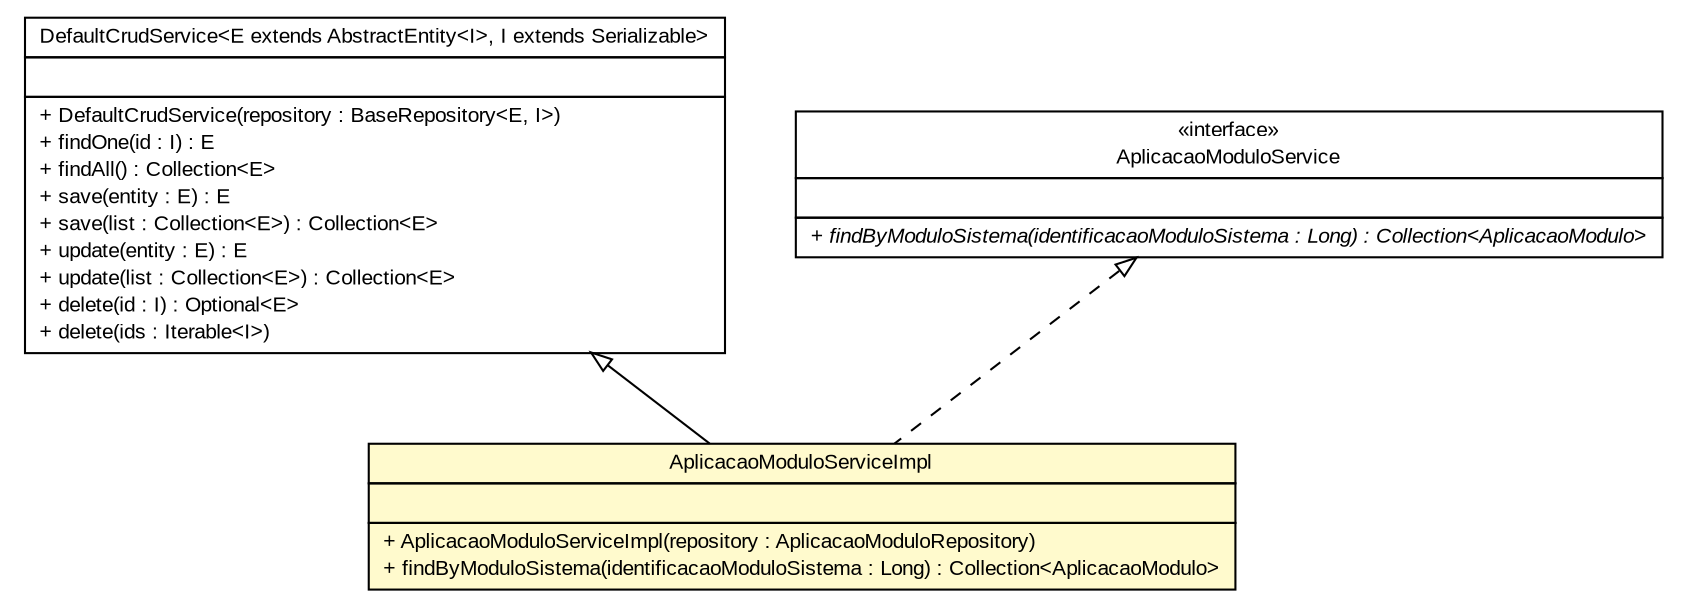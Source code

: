 #!/usr/local/bin/dot
#
# Class diagram 
# Generated by UMLGraph version R5_6 (http://www.umlgraph.org/)
#

digraph G {
	edge [fontname="arial",fontsize=10,labelfontname="arial",labelfontsize=10];
	node [fontname="arial",fontsize=10,shape=plaintext];
	nodesep=0.25;
	ranksep=0.5;
	// br.gov.to.sefaz.business.service.impl.DefaultCrudService<E extends br.gov.to.sefaz.persistence.entity.AbstractEntity<I>, I extends java.io.Serializable>
	c180625 [label=<<table title="br.gov.to.sefaz.business.service.impl.DefaultCrudService" border="0" cellborder="1" cellspacing="0" cellpadding="2" port="p" href="../../../../../business/service/impl/DefaultCrudService.html">
		<tr><td><table border="0" cellspacing="0" cellpadding="1">
<tr><td align="center" balign="center"> DefaultCrudService&lt;E extends AbstractEntity&lt;I&gt;, I extends Serializable&gt; </td></tr>
		</table></td></tr>
		<tr><td><table border="0" cellspacing="0" cellpadding="1">
<tr><td align="left" balign="left">  </td></tr>
		</table></td></tr>
		<tr><td><table border="0" cellspacing="0" cellpadding="1">
<tr><td align="left" balign="left"> + DefaultCrudService(repository : BaseRepository&lt;E, I&gt;) </td></tr>
<tr><td align="left" balign="left"> + findOne(id : I) : E </td></tr>
<tr><td align="left" balign="left"> + findAll() : Collection&lt;E&gt; </td></tr>
<tr><td align="left" balign="left"> + save(entity : E) : E </td></tr>
<tr><td align="left" balign="left"> + save(list : Collection&lt;E&gt;) : Collection&lt;E&gt; </td></tr>
<tr><td align="left" balign="left"> + update(entity : E) : E </td></tr>
<tr><td align="left" balign="left"> + update(list : Collection&lt;E&gt;) : Collection&lt;E&gt; </td></tr>
<tr><td align="left" balign="left"> + delete(id : I) : Optional&lt;E&gt; </td></tr>
<tr><td align="left" balign="left"> + delete(ids : Iterable&lt;I&gt;) </td></tr>
		</table></td></tr>
		</table>>, URL="../../../../../business/service/impl/DefaultCrudService.html", fontname="arial", fontcolor="black", fontsize=10.0];
	// br.gov.to.sefaz.seg.business.gestao.service.AplicacaoModuloService
	c180767 [label=<<table title="br.gov.to.sefaz.seg.business.gestao.service.AplicacaoModuloService" border="0" cellborder="1" cellspacing="0" cellpadding="2" port="p" href="../AplicacaoModuloService.html">
		<tr><td><table border="0" cellspacing="0" cellpadding="1">
<tr><td align="center" balign="center"> &#171;interface&#187; </td></tr>
<tr><td align="center" balign="center"> AplicacaoModuloService </td></tr>
		</table></td></tr>
		<tr><td><table border="0" cellspacing="0" cellpadding="1">
<tr><td align="left" balign="left">  </td></tr>
		</table></td></tr>
		<tr><td><table border="0" cellspacing="0" cellpadding="1">
<tr><td align="left" balign="left"><font face="arial italic" point-size="10.0"> + findByModuloSistema(identificacaoModuloSistema : Long) : Collection&lt;AplicacaoModulo&gt; </font></td></tr>
		</table></td></tr>
		</table>>, URL="../AplicacaoModuloService.html", fontname="arial", fontcolor="black", fontsize=10.0];
	// br.gov.to.sefaz.seg.business.gestao.service.impl.AplicacaoModuloServiceImpl
	c180802 [label=<<table title="br.gov.to.sefaz.seg.business.gestao.service.impl.AplicacaoModuloServiceImpl" border="0" cellborder="1" cellspacing="0" cellpadding="2" port="p" bgcolor="lemonChiffon" href="./AplicacaoModuloServiceImpl.html">
		<tr><td><table border="0" cellspacing="0" cellpadding="1">
<tr><td align="center" balign="center"> AplicacaoModuloServiceImpl </td></tr>
		</table></td></tr>
		<tr><td><table border="0" cellspacing="0" cellpadding="1">
<tr><td align="left" balign="left">  </td></tr>
		</table></td></tr>
		<tr><td><table border="0" cellspacing="0" cellpadding="1">
<tr><td align="left" balign="left"> + AplicacaoModuloServiceImpl(repository : AplicacaoModuloRepository) </td></tr>
<tr><td align="left" balign="left"> + findByModuloSistema(identificacaoModuloSistema : Long) : Collection&lt;AplicacaoModulo&gt; </td></tr>
		</table></td></tr>
		</table>>, URL="./AplicacaoModuloServiceImpl.html", fontname="arial", fontcolor="black", fontsize=10.0];
	//br.gov.to.sefaz.seg.business.gestao.service.impl.AplicacaoModuloServiceImpl extends br.gov.to.sefaz.business.service.impl.DefaultCrudService<br.gov.to.sefaz.seg.persistence.entity.AplicacaoModulo, java.lang.Long>
	c180625:p -> c180802:p [dir=back,arrowtail=empty];
	//br.gov.to.sefaz.seg.business.gestao.service.impl.AplicacaoModuloServiceImpl implements br.gov.to.sefaz.seg.business.gestao.service.AplicacaoModuloService
	c180767:p -> c180802:p [dir=back,arrowtail=empty,style=dashed];
}

